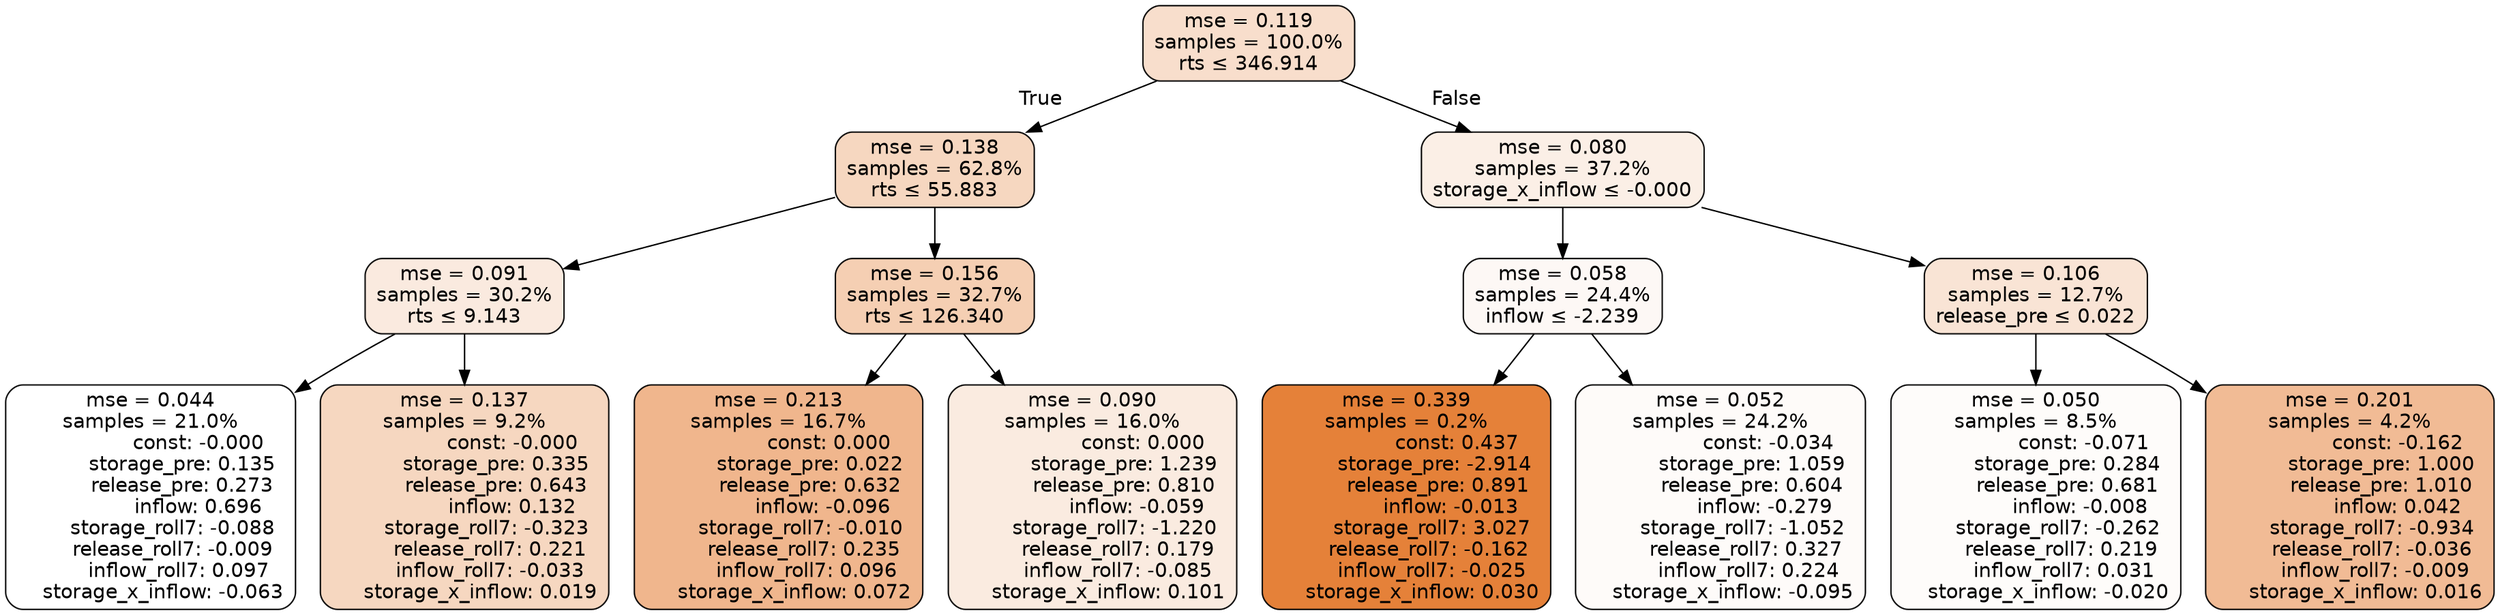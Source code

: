 digraph tree {
bgcolor="transparent"
node [shape=rectangle, style="filled, rounded", color="black", fontname=helvetica] ;
edge [fontname=helvetica] ;
	"0" [label="mse = 0.119
samples = 100.0%
rts &le; 346.914", fillcolor="#f8decc"]
	"1" [label="mse = 0.138
samples = 62.8%
rts &le; 55.883", fillcolor="#f6d7c0"]
	"2" [label="mse = 0.091
samples = 30.2%
rts &le; 9.143", fillcolor="#faeadf"]
	"3" [label="mse = 0.044
samples = 21.0%
               const: -0.000
          storage_pre: 0.135
          release_pre: 0.273
               inflow: 0.696
       storage_roll7: -0.088
       release_roll7: -0.009
         inflow_roll7: 0.097
    storage_x_inflow: -0.063", fillcolor="#ffffff"]
	"4" [label="mse = 0.137
samples = 9.2%
               const: -0.000
          storage_pre: 0.335
          release_pre: 0.643
               inflow: 0.132
       storage_roll7: -0.323
        release_roll7: 0.221
        inflow_roll7: -0.033
     storage_x_inflow: 0.019", fillcolor="#f6d7c0"]
	"5" [label="mse = 0.156
samples = 32.7%
rts &le; 126.340", fillcolor="#f5cfb3"]
	"6" [label="mse = 0.213
samples = 16.7%
                const: 0.000
          storage_pre: 0.022
          release_pre: 0.632
              inflow: -0.096
       storage_roll7: -0.010
        release_roll7: 0.235
         inflow_roll7: 0.096
     storage_x_inflow: 0.072", fillcolor="#f0b68d"]
	"7" [label="mse = 0.090
samples = 16.0%
                const: 0.000
          storage_pre: 1.239
          release_pre: 0.810
              inflow: -0.059
       storage_roll7: -1.220
        release_roll7: 0.179
        inflow_roll7: -0.085
     storage_x_inflow: 0.101", fillcolor="#faebe0"]
	"8" [label="mse = 0.080
samples = 37.2%
storage_x_inflow &le; -0.000", fillcolor="#fbefe6"]
	"9" [label="mse = 0.058
samples = 24.4%
inflow &le; -2.239", fillcolor="#fdf8f5"]
	"10" [label="mse = 0.339
samples = 0.2%
                const: 0.437
         storage_pre: -2.914
          release_pre: 0.891
              inflow: -0.013
        storage_roll7: 3.027
       release_roll7: -0.162
        inflow_roll7: -0.025
     storage_x_inflow: 0.030", fillcolor="#e58139"]
	"11" [label="mse = 0.052
samples = 24.2%
               const: -0.034
          storage_pre: 1.059
          release_pre: 0.604
              inflow: -0.279
       storage_roll7: -1.052
        release_roll7: 0.327
         inflow_roll7: 0.224
    storage_x_inflow: -0.095", fillcolor="#fefbf9"]
	"12" [label="mse = 0.106
samples = 12.7%
release_pre &le; 0.022", fillcolor="#f9e4d5"]
	"13" [label="mse = 0.050
samples = 8.5%
               const: -0.071
          storage_pre: 0.284
          release_pre: 0.681
              inflow: -0.008
       storage_roll7: -0.262
        release_roll7: 0.219
         inflow_roll7: 0.031
    storage_x_inflow: -0.020", fillcolor="#fefcfa"]
	"14" [label="mse = 0.201
samples = 4.2%
               const: -0.162
          storage_pre: 1.000
          release_pre: 1.010
               inflow: 0.042
       storage_roll7: -0.934
       release_roll7: -0.036
        inflow_roll7: -0.009
     storage_x_inflow: 0.016", fillcolor="#f1bb95"]

	"0" -> "1" [labeldistance=2.5, labelangle=45, headlabel="True"]
	"1" -> "2"
	"2" -> "3"
	"2" -> "4"
	"1" -> "5"
	"5" -> "6"
	"5" -> "7"
	"0" -> "8" [labeldistance=2.5, labelangle=-45, headlabel="False"]
	"8" -> "9"
	"9" -> "10"
	"9" -> "11"
	"8" -> "12"
	"12" -> "13"
	"12" -> "14"
}